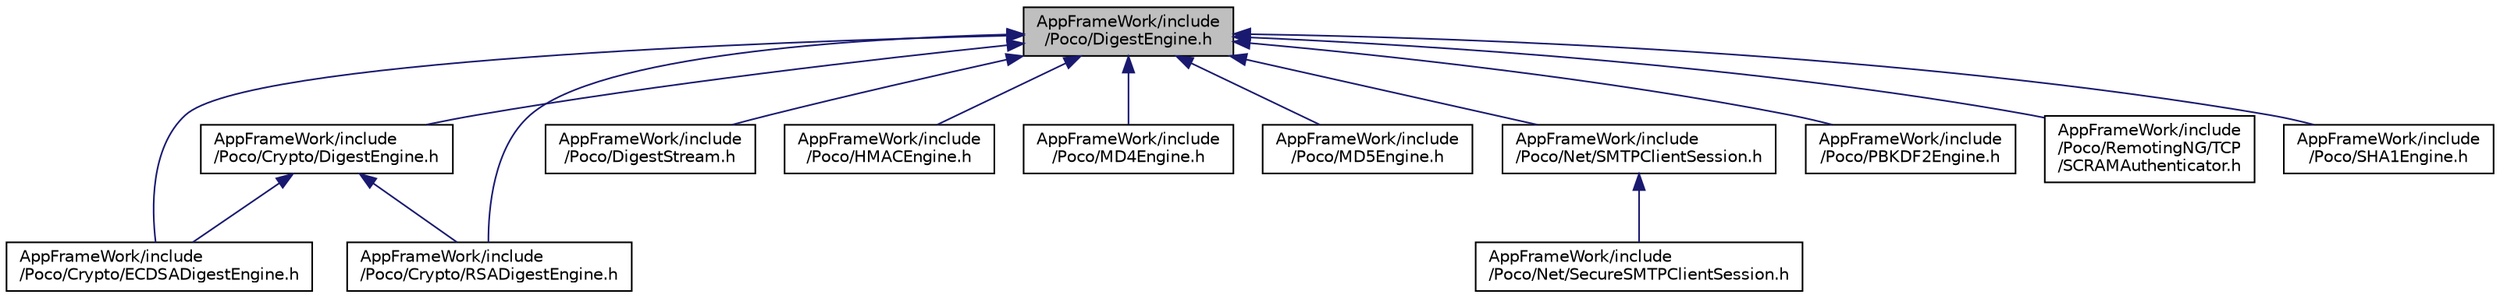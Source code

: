 digraph "AppFrameWork/include/Poco/DigestEngine.h"
{
 // LATEX_PDF_SIZE
  edge [fontname="Helvetica",fontsize="10",labelfontname="Helvetica",labelfontsize="10"];
  node [fontname="Helvetica",fontsize="10",shape=record];
  Node1 [label="AppFrameWork/include\l/Poco/DigestEngine.h",height=0.2,width=0.4,color="black", fillcolor="grey75", style="filled", fontcolor="black",tooltip=" "];
  Node1 -> Node2 [dir="back",color="midnightblue",fontsize="10",style="solid"];
  Node2 [label="AppFrameWork/include\l/Poco/Crypto/DigestEngine.h",height=0.2,width=0.4,color="black", fillcolor="white", style="filled",URL="$Crypto_2DigestEngine_8h.html",tooltip=" "];
  Node2 -> Node3 [dir="back",color="midnightblue",fontsize="10",style="solid"];
  Node3 [label="AppFrameWork/include\l/Poco/Crypto/ECDSADigestEngine.h",height=0.2,width=0.4,color="black", fillcolor="white", style="filled",URL="$ECDSADigestEngine_8h.html",tooltip=" "];
  Node2 -> Node4 [dir="back",color="midnightblue",fontsize="10",style="solid"];
  Node4 [label="AppFrameWork/include\l/Poco/Crypto/RSADigestEngine.h",height=0.2,width=0.4,color="black", fillcolor="white", style="filled",URL="$RSADigestEngine_8h.html",tooltip=" "];
  Node1 -> Node3 [dir="back",color="midnightblue",fontsize="10",style="solid"];
  Node1 -> Node4 [dir="back",color="midnightblue",fontsize="10",style="solid"];
  Node1 -> Node5 [dir="back",color="midnightblue",fontsize="10",style="solid"];
  Node5 [label="AppFrameWork/include\l/Poco/DigestStream.h",height=0.2,width=0.4,color="black", fillcolor="white", style="filled",URL="$DigestStream_8h.html",tooltip=" "];
  Node1 -> Node6 [dir="back",color="midnightblue",fontsize="10",style="solid"];
  Node6 [label="AppFrameWork/include\l/Poco/HMACEngine.h",height=0.2,width=0.4,color="black", fillcolor="white", style="filled",URL="$HMACEngine_8h.html",tooltip=" "];
  Node1 -> Node7 [dir="back",color="midnightblue",fontsize="10",style="solid"];
  Node7 [label="AppFrameWork/include\l/Poco/MD4Engine.h",height=0.2,width=0.4,color="black", fillcolor="white", style="filled",URL="$MD4Engine_8h.html",tooltip=" "];
  Node1 -> Node8 [dir="back",color="midnightblue",fontsize="10",style="solid"];
  Node8 [label="AppFrameWork/include\l/Poco/MD5Engine.h",height=0.2,width=0.4,color="black", fillcolor="white", style="filled",URL="$MD5Engine_8h.html",tooltip=" "];
  Node1 -> Node9 [dir="back",color="midnightblue",fontsize="10",style="solid"];
  Node9 [label="AppFrameWork/include\l/Poco/Net/SMTPClientSession.h",height=0.2,width=0.4,color="black", fillcolor="white", style="filled",URL="$SMTPClientSession_8h.html",tooltip=" "];
  Node9 -> Node10 [dir="back",color="midnightblue",fontsize="10",style="solid"];
  Node10 [label="AppFrameWork/include\l/Poco/Net/SecureSMTPClientSession.h",height=0.2,width=0.4,color="black", fillcolor="white", style="filled",URL="$SecureSMTPClientSession_8h.html",tooltip=" "];
  Node1 -> Node11 [dir="back",color="midnightblue",fontsize="10",style="solid"];
  Node11 [label="AppFrameWork/include\l/Poco/PBKDF2Engine.h",height=0.2,width=0.4,color="black", fillcolor="white", style="filled",URL="$PBKDF2Engine_8h.html",tooltip=" "];
  Node1 -> Node12 [dir="back",color="midnightblue",fontsize="10",style="solid"];
  Node12 [label="AppFrameWork/include\l/Poco/RemotingNG/TCP\l/SCRAMAuthenticator.h",height=0.2,width=0.4,color="black", fillcolor="white", style="filled",URL="$SCRAMAuthenticator_8h.html",tooltip=" "];
  Node1 -> Node13 [dir="back",color="midnightblue",fontsize="10",style="solid"];
  Node13 [label="AppFrameWork/include\l/Poco/SHA1Engine.h",height=0.2,width=0.4,color="black", fillcolor="white", style="filled",URL="$SHA1Engine_8h.html",tooltip=" "];
}

